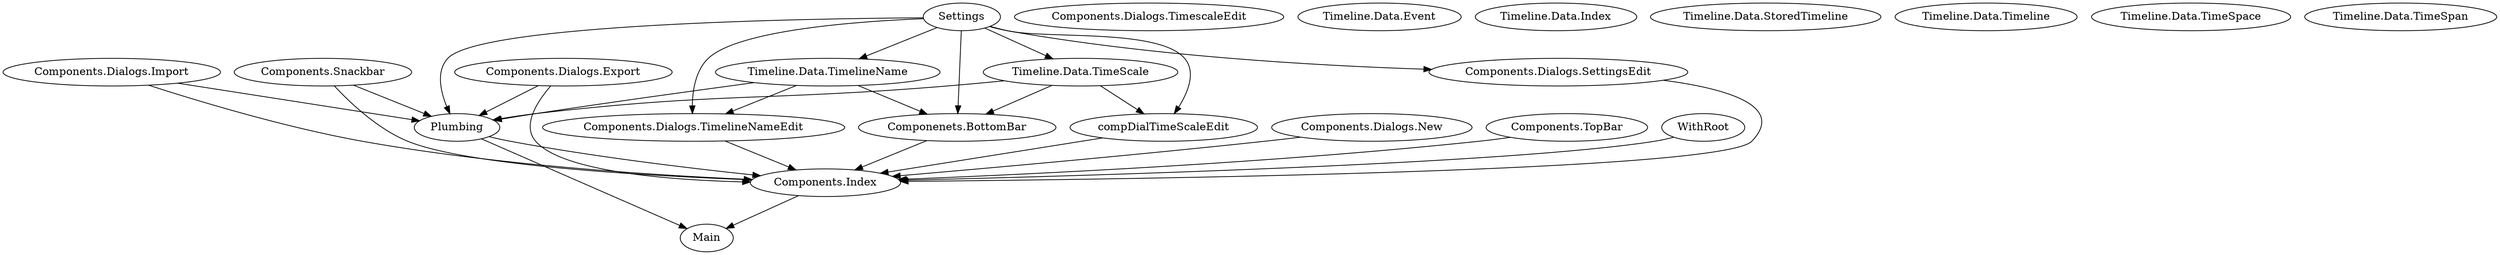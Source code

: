 digraph Modules {
  compBottomBar [label = "Componenets.BottomBar"];
  compDialExport [label = "Components.Dialogs.Export"];
  compDialImport [label = "Components.Dialogs.Import"];
  compDialNew [label = "Components.Dialogs.New"];
  compDialSettingsEdit [label = "Components.Dialogs.SettingsEdit"];
  compDialTimelineNameEdit [label = "Components.Dialogs.TimelineNameEdit"];
  compDialTimescaleEdit [label = "Components.Dialogs.TimescaleEdit"];
  compIndex [label = "Components.Index"];
  compSnackbar [label = "Components.Snackbar"];
  compTopBar [label = "Components.TopBar"];
  main [label = "Main"];
  plumbing [label = "Plumbing"];
  settings [label = "Settings"];
  timeDataEvent [label = "Timeline.Data.Event"];
  timeDataIndex [label = "Timeline.Data.Index"];
  timeDataStoredTimeline [label = "Timeline.Data.StoredTimeline"];
  timeDataTimelineName [label = "Timeline.Data.TimelineName"];
  timeDataTimeline [label = "Timeline.Data.Timeline"];
  timeDataTimeScale [label = "Timeline.Data.TimeScale"];
  timeDataTimeSpace [label = "Timeline.Data.TimeSpace"];
  timeDataTimeSpan [label = "Timeline.Data.TimeSpan"];
  withRoot [label = "WithRoot"];

  compIndex -> main;
  plumbing -> main;

  compDialImport -> plumbing;
  compDialExport -> plumbing;
  timeDataTimelineName -> plumbing;
  timeDataTimeScale -> plumbing;
  compSnackbar -> plumbing;
  settings -> plumbing;

  timeDataTimeScale -> compBottomBar;

  compTopBar -> compIndex;
  compBottomBar -> compIndex;
  compDialImport -> compIndex;
  compDialExport -> compIndex;
  compDialNew -> compIndex;
  compDialTimelineNameEdit -> compIndex;
  compDialTimeScaleEdit -> compIndex;
  compDialSettingsEdit -> compIndex;
  compSnackbar -> compIndex;
  withRoot -> compIndex;
  plumbing -> compIndex;

  timeDataTimelineName -> compBottomBar;
  settings -> compBottomBar;

  settings -> compDialSettingsEdit;

  timeDataTimeScale -> compDialTimeScaleEdit;
  settings -> compDialTimeScaleEdit;

  timeDataTimelineName -> compDialTimelineNameEdit;
  settings -> compDialTimelineNameEdit;

  settings -> timeDataTimeScale;

  settings -> timeDataTimelineName;
}
